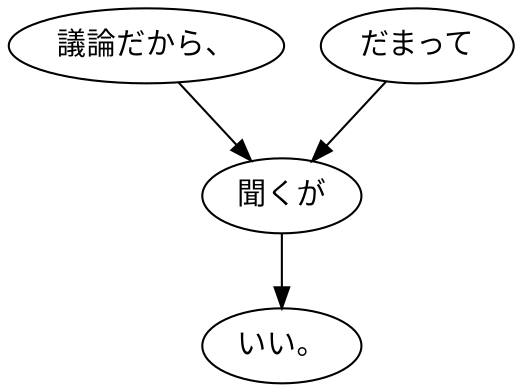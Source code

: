 digraph graph8582 {
	node0 [label="議論だから、"];
	node1 [label="だまって"];
	node2 [label="聞くが"];
	node3 [label="いい。"];
	node0 -> node2;
	node1 -> node2;
	node2 -> node3;
}
